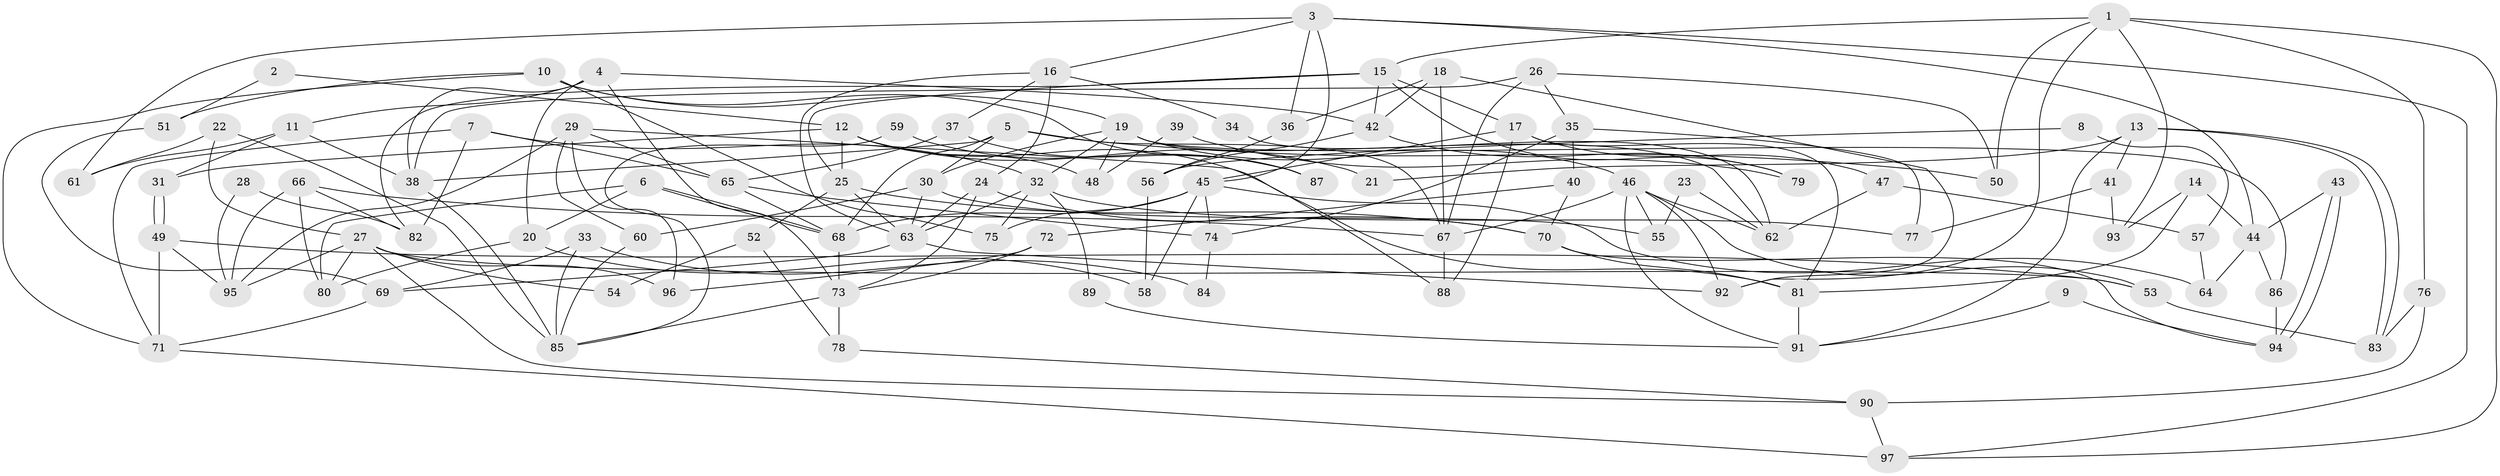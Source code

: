 // Generated by graph-tools (version 1.1) at 2025/26/03/09/25 03:26:17]
// undirected, 97 vertices, 194 edges
graph export_dot {
graph [start="1"]
  node [color=gray90,style=filled];
  1;
  2;
  3;
  4;
  5;
  6;
  7;
  8;
  9;
  10;
  11;
  12;
  13;
  14;
  15;
  16;
  17;
  18;
  19;
  20;
  21;
  22;
  23;
  24;
  25;
  26;
  27;
  28;
  29;
  30;
  31;
  32;
  33;
  34;
  35;
  36;
  37;
  38;
  39;
  40;
  41;
  42;
  43;
  44;
  45;
  46;
  47;
  48;
  49;
  50;
  51;
  52;
  53;
  54;
  55;
  56;
  57;
  58;
  59;
  60;
  61;
  62;
  63;
  64;
  65;
  66;
  67;
  68;
  69;
  70;
  71;
  72;
  73;
  74;
  75;
  76;
  77;
  78;
  79;
  80;
  81;
  82;
  83;
  84;
  85;
  86;
  87;
  88;
  89;
  90;
  91;
  92;
  93;
  94;
  95;
  96;
  97;
  1 -- 15;
  1 -- 92;
  1 -- 50;
  1 -- 76;
  1 -- 93;
  1 -- 97;
  2 -- 12;
  2 -- 51;
  3 -- 36;
  3 -- 45;
  3 -- 16;
  3 -- 44;
  3 -- 61;
  3 -- 97;
  4 -- 38;
  4 -- 11;
  4 -- 20;
  4 -- 42;
  4 -- 73;
  5 -- 30;
  5 -- 68;
  5 -- 38;
  5 -- 50;
  5 -- 67;
  6 -- 20;
  6 -- 68;
  6 -- 68;
  6 -- 80;
  7 -- 65;
  7 -- 71;
  7 -- 32;
  7 -- 82;
  8 -- 56;
  8 -- 57;
  9 -- 91;
  9 -- 94;
  10 -- 75;
  10 -- 71;
  10 -- 19;
  10 -- 51;
  10 -- 87;
  11 -- 61;
  11 -- 38;
  11 -- 31;
  12 -- 31;
  12 -- 25;
  12 -- 21;
  12 -- 48;
  12 -- 88;
  13 -- 91;
  13 -- 83;
  13 -- 83;
  13 -- 21;
  13 -- 41;
  14 -- 44;
  14 -- 93;
  14 -- 81;
  15 -- 25;
  15 -- 82;
  15 -- 17;
  15 -- 42;
  15 -- 79;
  16 -- 63;
  16 -- 24;
  16 -- 34;
  16 -- 37;
  17 -- 45;
  17 -- 47;
  17 -- 81;
  17 -- 88;
  18 -- 67;
  18 -- 42;
  18 -- 36;
  18 -- 92;
  19 -- 30;
  19 -- 32;
  19 -- 46;
  19 -- 48;
  19 -- 62;
  19 -- 86;
  20 -- 80;
  20 -- 58;
  22 -- 27;
  22 -- 85;
  22 -- 61;
  23 -- 55;
  23 -- 62;
  24 -- 63;
  24 -- 70;
  24 -- 73;
  25 -- 70;
  25 -- 63;
  25 -- 52;
  26 -- 50;
  26 -- 67;
  26 -- 35;
  26 -- 38;
  27 -- 53;
  27 -- 80;
  27 -- 54;
  27 -- 90;
  27 -- 95;
  27 -- 96;
  28 -- 82;
  28 -- 95;
  29 -- 81;
  29 -- 95;
  29 -- 60;
  29 -- 65;
  29 -- 96;
  30 -- 60;
  30 -- 63;
  30 -- 55;
  31 -- 49;
  31 -- 49;
  32 -- 63;
  32 -- 75;
  32 -- 77;
  32 -- 89;
  33 -- 85;
  33 -- 69;
  33 -- 84;
  34 -- 62;
  35 -- 40;
  35 -- 74;
  35 -- 77;
  36 -- 56;
  37 -- 65;
  37 -- 87;
  38 -- 85;
  39 -- 79;
  39 -- 48;
  40 -- 72;
  40 -- 70;
  41 -- 77;
  41 -- 93;
  42 -- 56;
  42 -- 79;
  43 -- 94;
  43 -- 94;
  43 -- 44;
  44 -- 86;
  44 -- 64;
  45 -- 74;
  45 -- 68;
  45 -- 58;
  45 -- 64;
  45 -- 75;
  46 -- 67;
  46 -- 53;
  46 -- 55;
  46 -- 62;
  46 -- 91;
  46 -- 92;
  47 -- 62;
  47 -- 57;
  49 -- 53;
  49 -- 71;
  49 -- 95;
  51 -- 69;
  52 -- 78;
  52 -- 54;
  53 -- 83;
  56 -- 58;
  57 -- 64;
  59 -- 87;
  59 -- 85;
  60 -- 85;
  63 -- 92;
  63 -- 69;
  65 -- 68;
  65 -- 74;
  66 -- 95;
  66 -- 67;
  66 -- 80;
  66 -- 82;
  67 -- 88;
  68 -- 73;
  69 -- 71;
  70 -- 81;
  70 -- 94;
  71 -- 97;
  72 -- 96;
  72 -- 73;
  73 -- 78;
  73 -- 85;
  74 -- 84;
  76 -- 90;
  76 -- 83;
  78 -- 90;
  81 -- 91;
  86 -- 94;
  89 -- 91;
  90 -- 97;
}
